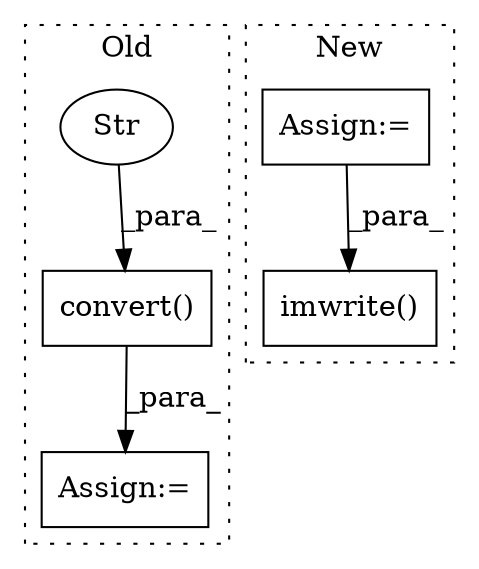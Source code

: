 digraph G {
subgraph cluster0 {
1 [label="convert()" a="75" s="2403,2442" l="34,1" shape="box"];
3 [label="Str" a="66" s="2437" l="5" shape="ellipse"];
4 [label="Assign:=" a="68" s="2945" l="3" shape="box"];
label = "Old";
style="dotted";
}
subgraph cluster1 {
2 [label="imwrite()" a="75" s="3273,3308" l="12,1" shape="box"];
5 [label="Assign:=" a="68" s="3220" l="3" shape="box"];
label = "New";
style="dotted";
}
1 -> 4 [label="_para_"];
3 -> 1 [label="_para_"];
5 -> 2 [label="_para_"];
}